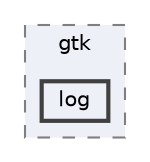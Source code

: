 digraph "D:/github/gtk4.0_uwb/gtk/log"
{
 // LATEX_PDF_SIZE
  bgcolor="transparent";
  edge [fontname=Helvetica,fontsize=10,labelfontname=Helvetica,labelfontsize=10];
  node [fontname=Helvetica,fontsize=10,shape=box,height=0.2,width=0.4];
  compound=true
  subgraph clusterdir_68230846a0c21bbfab9811caeccbfa98 {
    graph [ bgcolor="#edf0f7", pencolor="grey50", label="gtk", fontname=Helvetica,fontsize=10 style="filled,dashed", URL="dir_68230846a0c21bbfab9811caeccbfa98.html",tooltip=""]
  dir_e805a2ae120f9f40ecd023973ea01d06 [label="log", fillcolor="#edf0f7", color="grey25", style="filled,bold", URL="dir_e805a2ae120f9f40ecd023973ea01d06.html",tooltip=""];
  }
}
